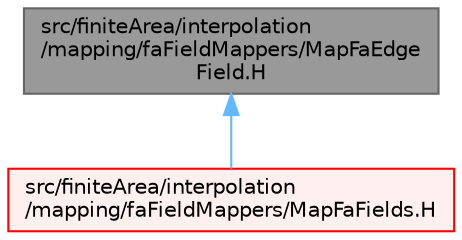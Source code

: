 digraph "src/finiteArea/interpolation/mapping/faFieldMappers/MapFaEdgeField.H"
{
 // LATEX_PDF_SIZE
  bgcolor="transparent";
  edge [fontname=Helvetica,fontsize=10,labelfontname=Helvetica,labelfontsize=10];
  node [fontname=Helvetica,fontsize=10,shape=box,height=0.2,width=0.4];
  Node1 [id="Node000001",label="src/finiteArea/interpolation\l/mapping/faFieldMappers/MapFaEdge\lField.H",height=0.2,width=0.4,color="gray40", fillcolor="grey60", style="filled", fontcolor="black",tooltip=" "];
  Node1 -> Node2 [id="edge1_Node000001_Node000002",dir="back",color="steelblue1",style="solid",tooltip=" "];
  Node2 [id="Node000002",label="src/finiteArea/interpolation\l/mapping/faFieldMappers/MapFaFields.H",height=0.2,width=0.4,color="red", fillcolor="#FFF0F0", style="filled",URL="$MapFaFields_8H.html",tooltip="Finite area field mapping."];
}
